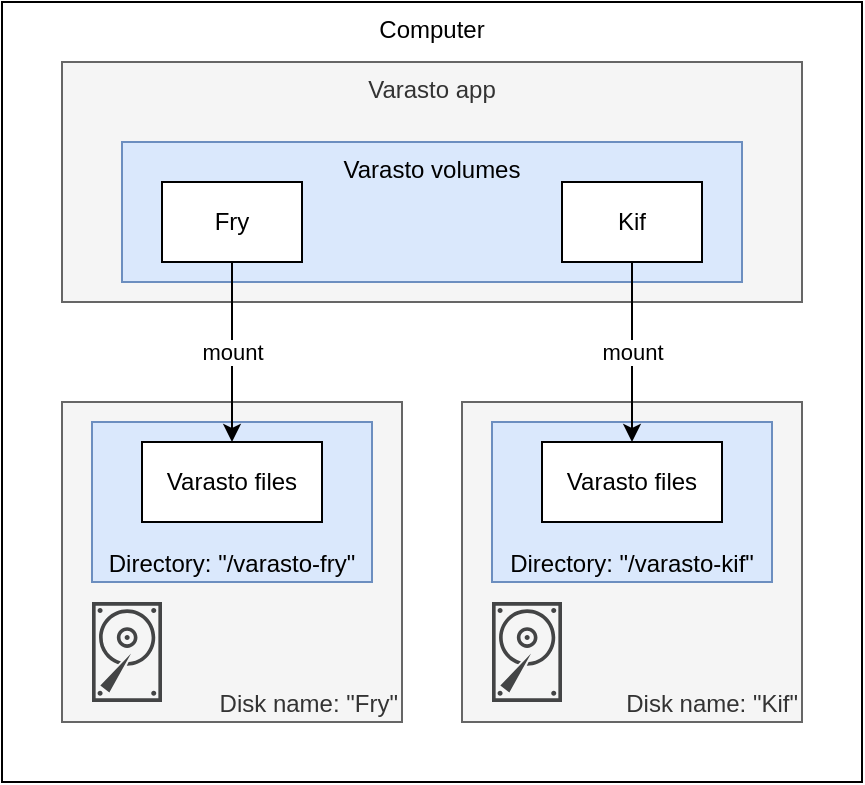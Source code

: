<mxfile version="12.4.3" type="device" pages="1"><diagram id="ujdVDZULdEgbWhrYPx6J" name="Page-1"><mxGraphModel dx="1145" dy="720" grid="1" gridSize="10" guides="1" tooltips="1" connect="1" arrows="1" fold="1" page="1" pageScale="1" pageWidth="1100" pageHeight="850" math="0" shadow="0"><root><mxCell id="0"/><mxCell id="1" parent="0"/><mxCell id="VQvG8pLJlFIBDsN1CGrI-1" value="Computer" style="rounded=0;whiteSpace=wrap;html=1;verticalAlign=top;" vertex="1" parent="1"><mxGeometry x="170" y="140" width="430" height="390" as="geometry"/></mxCell><mxCell id="VQvG8pLJlFIBDsN1CGrI-2" value="Disk name: &quot;Fry&quot;" style="rounded=0;whiteSpace=wrap;html=1;verticalAlign=bottom;fillColor=#f5f5f5;strokeColor=#666666;fontColor=#333333;align=right;" vertex="1" parent="1"><mxGeometry x="200" y="340" width="170" height="160" as="geometry"/></mxCell><mxCell id="VQvG8pLJlFIBDsN1CGrI-4" value="Directory: &quot;/varasto-fry&quot;" style="rounded=0;whiteSpace=wrap;html=1;verticalAlign=bottom;fillColor=#dae8fc;strokeColor=#6c8ebf;" vertex="1" parent="1"><mxGeometry x="215" y="350" width="140" height="80" as="geometry"/></mxCell><mxCell id="VQvG8pLJlFIBDsN1CGrI-5" value="Varasto app" style="rounded=0;whiteSpace=wrap;html=1;verticalAlign=top;fillColor=#f5f5f5;strokeColor=#666666;fontColor=#333333;" vertex="1" parent="1"><mxGeometry x="200" y="170" width="370" height="120" as="geometry"/></mxCell><mxCell id="VQvG8pLJlFIBDsN1CGrI-6" value="Varasto volumes" style="rounded=0;whiteSpace=wrap;html=1;verticalAlign=top;fillColor=#dae8fc;strokeColor=#6c8ebf;" vertex="1" parent="1"><mxGeometry x="230" y="210" width="310" height="70" as="geometry"/></mxCell><mxCell id="VQvG8pLJlFIBDsN1CGrI-13" value="mount" style="edgeStyle=orthogonalEdgeStyle;rounded=0;orthogonalLoop=1;jettySize=auto;html=1;exitX=0.5;exitY=1;exitDx=0;exitDy=0;entryX=0.5;entryY=0;entryDx=0;entryDy=0;" edge="1" parent="1" source="VQvG8pLJlFIBDsN1CGrI-7" target="VQvG8pLJlFIBDsN1CGrI-9"><mxGeometry relative="1" as="geometry"/></mxCell><mxCell id="VQvG8pLJlFIBDsN1CGrI-7" value="Fry" style="rounded=0;whiteSpace=wrap;html=1;" vertex="1" parent="1"><mxGeometry x="250" y="230" width="70" height="40" as="geometry"/></mxCell><mxCell id="VQvG8pLJlFIBDsN1CGrI-8" value="Kif" style="rounded=0;whiteSpace=wrap;html=1;" vertex="1" parent="1"><mxGeometry x="450" y="230" width="70" height="40" as="geometry"/></mxCell><mxCell id="VQvG8pLJlFIBDsN1CGrI-9" value="Varasto files" style="rounded=0;whiteSpace=wrap;html=1;" vertex="1" parent="1"><mxGeometry x="240" y="360" width="90" height="40" as="geometry"/></mxCell><mxCell id="VQvG8pLJlFIBDsN1CGrI-15" value="" style="pointerEvents=1;shadow=0;dashed=0;html=1;strokeColor=none;fillColor=#434445;aspect=fixed;labelPosition=center;verticalLabelPosition=bottom;verticalAlign=top;align=center;outlineConnect=0;shape=mxgraph.vvd.disk;" vertex="1" parent="1"><mxGeometry x="215" y="440" width="35" height="50" as="geometry"/></mxCell><mxCell id="VQvG8pLJlFIBDsN1CGrI-16" value="Disk name: &quot;Kif&quot;" style="rounded=0;whiteSpace=wrap;html=1;verticalAlign=bottom;fillColor=#f5f5f5;strokeColor=#666666;fontColor=#333333;align=right;" vertex="1" parent="1"><mxGeometry x="400" y="340" width="170" height="160" as="geometry"/></mxCell><mxCell id="VQvG8pLJlFIBDsN1CGrI-17" value="Directory: &quot;/varasto-kif&quot;" style="rounded=0;whiteSpace=wrap;html=1;verticalAlign=bottom;fillColor=#dae8fc;strokeColor=#6c8ebf;" vertex="1" parent="1"><mxGeometry x="415" y="350" width="140" height="80" as="geometry"/></mxCell><mxCell id="VQvG8pLJlFIBDsN1CGrI-18" value="Varasto files" style="rounded=0;whiteSpace=wrap;html=1;" vertex="1" parent="1"><mxGeometry x="440" y="360" width="90" height="40" as="geometry"/></mxCell><mxCell id="VQvG8pLJlFIBDsN1CGrI-19" value="" style="pointerEvents=1;shadow=0;dashed=0;html=1;strokeColor=none;fillColor=#434445;aspect=fixed;labelPosition=center;verticalLabelPosition=bottom;verticalAlign=top;align=center;outlineConnect=0;shape=mxgraph.vvd.disk;" vertex="1" parent="1"><mxGeometry x="415" y="440" width="35" height="50" as="geometry"/></mxCell><mxCell id="VQvG8pLJlFIBDsN1CGrI-20" value="mount" style="edgeStyle=orthogonalEdgeStyle;rounded=0;orthogonalLoop=1;jettySize=auto;html=1;exitX=0.5;exitY=1;exitDx=0;exitDy=0;" edge="1" parent="1" source="VQvG8pLJlFIBDsN1CGrI-8" target="VQvG8pLJlFIBDsN1CGrI-18"><mxGeometry relative="1" as="geometry"/></mxCell></root></mxGraphModel></diagram></mxfile>